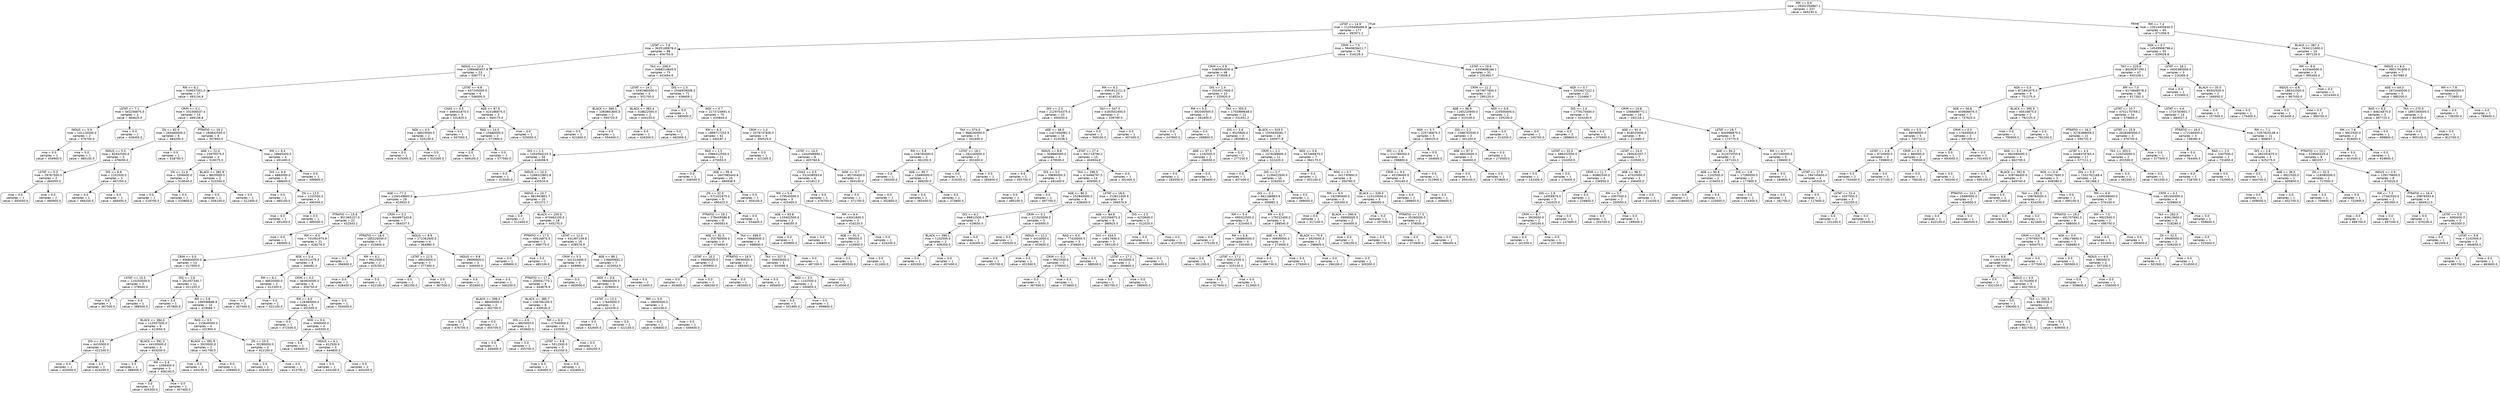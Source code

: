 digraph Tree {
node [shape=box, style="rounded", color="black", fontname=helvetica] ;
edge [fontname=helvetica] ;
0 [label="RM <= 6.6\nmse = 29202356867.1\nsamples = 237\nvalue = 465230.3"] ;
1 [label="LSTAT <= 14.9\nmse = 11255499466.8\nsamples = 177\nvalue = 392971.2"] ;
0 -> 1 [labeldistance=2.5, labelangle=45, headlabel="True"] ;
2 [label="LSTAT <= 7.8\nmse = 3635180878.4\nsamples = 98\nvalue = 456750.0"] ;
1 -> 2 ;
3 [label="INDUS <= 12.4\nmse = 1099480457.9\nsamples = 23\nvalue = 506777.4"] ;
2 -> 3 ;
4 [label="RM <= 6.1\nmse = 539037051.0\nsamples = 17\nvalue = 493134.8"] ;
3 -> 4 ;
5 [label="LSTAT <= 7.1\nmse = 543256875.0\nsamples = 3\nvalue = 464625.0"] ;
4 -> 5 ;
6 [label="INDUS <= 5.9\nmse = 141120000.0\nsamples = 2\nvalue = 476700.0"] ;
5 -> 6 ;
7 [label="mse = 0.0\nsamples = 1\nvalue = 459900.0"] ;
6 -> 7 ;
8 [label="mse = 0.0\nsamples = 1\nvalue = 485100.0"] ;
6 -> 8 ;
9 [label="mse = 0.0\nsamples = 1\nvalue = 428400.0"] ;
5 -> 9 ;
10 [label="CRIM <= 0.1\nmse = 331006537.4\nsamples = 14\nvalue = 499136.8"] ;
4 -> 10 ;
11 [label="ZN <= 82.5\nmse = 269460000.0\nsamples = 6\nvalue = 484200.0"] ;
10 -> 11 ;
12 [label="INDUS <= 5.0\nmse = 82932500.0\nsamples = 5\nvalue = 478450.0"] ;
11 -> 12 ;
13 [label="LSTAT <= 5.3\nmse = 29767500.0\nsamples = 3\nvalue = 484050.0"] ;
12 -> 13 ;
14 [label="mse = 0.0\nsamples = 1\nvalue = 493500.0"] ;
13 -> 14 ;
15 [label="mse = 0.0\nsamples = 2\nvalue = 480900.0"] ;
13 -> 15 ;
16 [label="DIS <= 6.9\nmse = 1102500.0\nsamples = 2\nvalue = 467250.0"] ;
12 -> 16 ;
17 [label="mse = 0.0\nsamples = 1\nvalue = 466200.0"] ;
16 -> 17 ;
18 [label="mse = 0.0\nsamples = 1\nvalue = 468300.0"] ;
16 -> 18 ;
19 [label="mse = 0.0\nsamples = 1\nvalue = 518700.0"] ;
11 -> 19 ;
20 [label="PTRATIO <= 19.2\nmse = 160842500.0\nsamples = 8\nvalue = 507850.0"] ;
10 -> 20 ;
21 [label="AGE <= 22.4\nmse = 23979375.0\nsamples = 4\nvalue = 516075.0"] ;
20 -> 21 ;
22 [label="ZN <= 11.0\nmse = 1058400.0\nsamples = 2\nvalue = 519540.0"] ;
21 -> 22 ;
23 [label="mse = 0.0\nsamples = 1\nvalue = 518700.0"] ;
22 -> 23 ;
24 [label="mse = 0.0\nsamples = 1\nvalue = 520800.0"] ;
22 -> 24 ;
25 [label="BLACK <= 382.9\nmse = 8820000.0\nsamples = 2\nvalue = 510300.0"] ;
21 -> 25 ;
26 [label="mse = 0.0\nsamples = 1\nvalue = 506100.0"] ;
25 -> 26 ;
27 [label="mse = 0.0\nsamples = 1\nvalue = 512400.0"] ;
25 -> 27 ;
28 [label="RM <= 6.4\nmse = 28665000.0\nsamples = 4\nvalue = 491400.0"] ;
20 -> 28 ;
29 [label="DIS <= 4.9\nmse = 6860000.0\nsamples = 3\nvalue = 488600.0"] ;
28 -> 29 ;
30 [label="mse = 0.0\nsamples = 1\nvalue = 485100.0"] ;
29 -> 30 ;
31 [label="ZN <= 12.5\nmse = 1102500.0\nsamples = 2\nvalue = 490350.0"] ;
29 -> 31 ;
32 [label="mse = 0.0\nsamples = 1\nvalue = 491400.0"] ;
31 -> 32 ;
33 [label="mse = 0.0\nsamples = 1\nvalue = 489300.0"] ;
31 -> 33 ;
34 [label="mse = 0.0\nsamples = 1\nvalue = 499800.0"] ;
28 -> 34 ;
35 [label="LSTAT <= 6.8\nmse = 637245000.0\nsamples = 6\nvalue = 546000.0"] ;
3 -> 35 ;
36 [label="CHAS <= 0.5\nmse = 448441875.0\nsamples = 3\nvalue = 531825.0"] ;
35 -> 36 ;
37 [label="NOX <= 0.5\nmse = 48020000.0\nsamples = 2\nvalue = 520100.0"] ;
36 -> 37 ;
38 [label="mse = 0.0\nsamples = 1\nvalue = 525000.0"] ;
37 -> 38 ;
39 [label="mse = 0.0\nsamples = 1\nvalue = 510300.0"] ;
37 -> 39 ;
40 [label="mse = 0.0\nsamples = 1\nvalue = 567000.0"] ;
36 -> 40 ;
41 [label="AGE <= 87.9\nmse = 424186875.0\nsamples = 3\nvalue = 560175.0"] ;
35 -> 41 ;
42 [label="RAD <= 14.0\nmse = 15680000.0\nsamples = 2\nvalue = 571900.0"] ;
41 -> 42 ;
43 [label="mse = 0.0\nsamples = 1\nvalue = 569100.0"] ;
42 -> 43 ;
44 [label="mse = 0.0\nsamples = 1\nvalue = 577500.0"] ;
42 -> 44 ;
45 [label="mse = 0.0\nsamples = 1\nvalue = 525000.0"] ;
41 -> 45 ;
46 [label="TAX <= 208.0\nmse = 3468214845.5\nsamples = 75\nvalue = 443494.9"] ;
2 -> 46 ;
47 [label="LSTAT <= 14.1\nmse = 5491980000.0\nsamples = 4\nvalue = 551700.0"] ;
46 -> 47 ;
48 [label="BLACK <= 389.1\nmse = 1083801600.0\nsamples = 2\nvalue = 594720.0"] ;
47 -> 48 ;
49 [label="mse = 0.0\nsamples = 1\nvalue = 621600.0"] ;
48 -> 49 ;
50 [label="mse = 0.0\nsamples = 1\nvalue = 554400.0"] ;
48 -> 50 ;
51 [label="BLACK <= 383.4\nmse = 318622500.0\nsamples = 2\nvalue = 444150.0"] ;
47 -> 51 ;
52 [label="mse = 0.0\nsamples = 1\nvalue = 426300.0"] ;
51 -> 52 ;
53 [label="mse = 0.0\nsamples = 1\nvalue = 462000.0"] ;
51 -> 53 ;
54 [label="DIS <= 1.3\nmse = 2546939008.3\nsamples = 71\nvalue = 436609.1"] ;
46 -> 54 ;
55 [label="mse = 0.0\nsamples = 1\nvalue = 585900.0"] ;
54 -> 55 ;
56 [label="NOX <= 0.7\nmse = 2173724691.4\nsamples = 70\nvalue = 433844.4"] ;
54 -> 56 ;
57 [label="RM <= 6.3\nmse = 1899717252.9\nsamples = 61\nvalue = 440187.1"] ;
56 -> 57 ;
58 [label="DIS <= 1.5\nmse = 1453594225.3\nsamples = 50\nvalue = 434008.9"] ;
57 -> 58 ;
59 [label="mse = 0.0\nsamples = 1\nvalue = 315000.0"] ;
58 -> 59 ;
60 [label="INDUS <= 10.3\nmse = 1288323801.8\nsamples = 49\nvalue = 435534.6"] ;
58 -> 60 ;
61 [label="AGE <= 77.2\nmse = 1194149600.0\nsamples = 29\nvalue = 423920.0"] ;
60 -> 61 ;
62 [label="PTRATIO <= 15.6\nmse = 851365157.0\nsamples = 22\nvalue = 432543.2"] ;
61 -> 62 ;
63 [label="mse = 0.0\nsamples = 1\nvalue = 480900.0"] ;
62 -> 63 ;
64 [label="RM <= 6.0\nmse = 701952975.8\nsamples = 21\nvalue = 428276.5"] ;
62 -> 64 ;
65 [label="CRIM <= 0.0\nmse = 406800000.0\nsamples = 13\nvalue = 417000.0"] ;
64 -> 65 ;
66 [label="LSTAT <= 10.5\nmse = 110250000.0\nsamples = 2\nvalue = 378000.0"] ;
65 -> 66 ;
67 [label="mse = 0.0\nsamples = 1\nvalue = 367500.0"] ;
66 -> 67 ;
68 [label="mse = 0.0\nsamples = 1\nvalue = 388500.0"] ;
66 -> 68 ;
69 [label="DIS <= 2.6\nmse = 261057340.7\nsamples = 11\nvalue = 421105.3"] ;
65 -> 69 ;
70 [label="mse = 0.0\nsamples = 1\nvalue = 457800.0"] ;
69 -> 70 ;
71 [label="RM <= 5.8\nmse = 196598888.9\nsamples = 10\nvalue = 419066.7"] ;
69 -> 71 ;
72 [label="BLACK <= 384.3\nmse = 113557500.0\nsamples = 6\nvalue = 412650.0"] ;
71 -> 72 ;
73 [label="DIS <= 3.6\nmse = 4410000.0\nsamples = 2\nvalue = 422100.0"] ;
72 -> 73 ;
74 [label="mse = 0.0\nsamples = 1\nvalue = 420000.0"] ;
73 -> 74 ;
75 [label="mse = 0.0\nsamples = 1\nvalue = 424200.0"] ;
73 -> 75 ;
76 [label="BLACK <= 391.3\nmse = 44100000.0\nsamples = 4\nvalue = 403200.0"] ;
72 -> 76 ;
77 [label="mse = 0.0\nsamples = 1\nvalue = 388500.0"] ;
76 -> 77 ;
78 [label="RM <= 5.8\nmse = 1058400.0\nsamples = 3\nvalue = 406140.0"] ;
76 -> 78 ;
79 [label="mse = 0.0\nsamples = 2\nvalue = 405300.0"] ;
78 -> 79 ;
80 [label="mse = 0.0\nsamples = 1\nvalue = 407400.0"] ;
78 -> 80 ;
81 [label="RAD <= 3.5\nmse = 115640000.0\nsamples = 4\nvalue = 431900.0"] ;
71 -> 81 ;
82 [label="BLACK <= 391.9\nmse = 3920000.0\nsamples = 2\nvalue = 441700.0"] ;
81 -> 82 ;
83 [label="mse = 0.0\nsamples = 1\nvalue = 443100.0"] ;
82 -> 83 ;
84 [label="mse = 0.0\nsamples = 1\nvalue = 438900.0"] ;
82 -> 84 ;
85 [label="ZN <= 10.5\nmse = 35280000.0\nsamples = 2\nvalue = 422100.0"] ;
81 -> 85 ;
86 [label="mse = 0.0\nsamples = 1\nvalue = 426300.0"] ;
85 -> 86 ;
87 [label="mse = 0.0\nsamples = 1\nvalue = 413700.0"] ;
85 -> 87 ;
88 [label="NOX <= 0.4\nmse = 641511479.3\nsamples = 8\nvalue = 446492.3"] ;
64 -> 88 ;
89 [label="RM <= 6.1\nmse = 48020000.0\nsamples = 2\nvalue = 412300.0"] ;
88 -> 89 ;
90 [label="mse = 0.0\nsamples = 1\nvalue = 407400.0"] ;
89 -> 90 ;
91 [label="mse = 0.0\nsamples = 1\nvalue = 422100.0"] ;
89 -> 91 ;
92 [label="CRIM <= 0.2\nmse = 363604500.0\nsamples = 6\nvalue = 456750.0"] ;
88 -> 92 ;
93 [label="RM <= 6.0\nmse = 128380000.0\nsamples = 5\nvalue = 451500.0"] ;
92 -> 93 ;
94 [label="mse = 0.0\nsamples = 1\nvalue = 472500.0"] ;
93 -> 94 ;
95 [label="NOX <= 0.4\nmse = 3060000.0\nsamples = 4\nvalue = 445500.0"] ;
93 -> 95 ;
96 [label="mse = 0.0\nsamples = 1\nvalue = 449400.0"] ;
95 -> 96 ;
97 [label="INDUS <= 6.1\nmse = 612500.0\nsamples = 3\nvalue = 444850.0"] ;
95 -> 97 ;
98 [label="mse = 0.0\nsamples = 1\nvalue = 443100.0"] ;
97 -> 98 ;
99 [label="mse = 0.0\nsamples = 2\nvalue = 445200.0"] ;
97 -> 99 ;
100 [label="mse = 0.0\nsamples = 1\nvalue = 504000.0"] ;
92 -> 100 ;
101 [label="CRIM <= 0.2\nmse = 844997343.8\nsamples = 7\nvalue = 384037.5"] ;
61 -> 101 ;
102 [label="PTRATIO <= 18.0\nmse = 185220000.0\nsamples = 3\nvalue = 415800.0"] ;
101 -> 102 ;
103 [label="mse = 0.0\nsamples = 1\nvalue = 396900.0"] ;
102 -> 103 ;
104 [label="RM <= 6.1\nmse = 9922500.0\nsamples = 2\nvalue = 425250.0"] ;
102 -> 104 ;
105 [label="mse = 0.0\nsamples = 1\nvalue = 428400.0"] ;
104 -> 105 ;
106 [label="mse = 0.0\nsamples = 1\nvalue = 422100.0"] ;
104 -> 106 ;
107 [label="INDUS <= 8.9\nmse = 272361600.0\nsamples = 4\nvalue = 364980.0"] ;
101 -> 107 ;
108 [label="LSTAT <= 12.5\nmse = 48020000.0\nsamples = 2\nvalue = 377300.0"] ;
107 -> 108 ;
109 [label="mse = 0.0\nsamples = 1\nvalue = 382200.0"] ;
108 -> 109 ;
110 [label="mse = 0.0\nsamples = 1\nvalue = 367500.0"] ;
108 -> 110 ;
111 [label="INDUS <= 9.8\nmse = 39690000.0\nsamples = 2\nvalue = 346500.0"] ;
107 -> 111 ;
112 [label="mse = 0.0\nsamples = 1\nvalue = 352800.0"] ;
111 -> 112 ;
113 [label="mse = 0.0\nsamples = 1\nvalue = 340200.0"] ;
111 -> 113 ;
114 [label="INDUS <= 10.7\nmse = 981943801.7\nsamples = 20\nvalue = 451372.7"] ;
60 -> 114 ;
115 [label="mse = 0.0\nsamples = 2\nvalue = 512400.0"] ;
114 -> 115 ;
116 [label="BLACK <= 259.6\nmse = 670462100.0\nsamples = 18\nvalue = 445270.0"] ;
114 -> 116 ;
117 [label="PTRATIO <= 17.5\nmse = 40516875.0\nsamples = 2\nvalue = 488775.0"] ;
116 -> 117 ;
118 [label="mse = 0.0\nsamples = 1\nvalue = 499800.0"] ;
117 -> 118 ;
119 [label="mse = 0.0\nsamples = 1\nvalue = 485100.0"] ;
117 -> 119 ;
120 [label="LSTAT <= 12.0\nmse = 431397159.8\nsamples = 16\nvalue = 438576.9"] ;
116 -> 120 ;
121 [label="CRIM <= 5.3\nmse = 341314400.0\nsamples = 9\nvalue = 449960.0"] ;
120 -> 121 ;
122 [label="PTRATIO <= 17.1\nmse = 200041775.1\nsamples = 8\nvalue = 444876.9"] ;
121 -> 122 ;
123 [label="BLACK <= 396.0\nmse = 98000000.0\nsamples = 2\nvalue = 462700.0"] ;
122 -> 123 ;
124 [label="mse = 0.0\nsamples = 1\nvalue = 476700.0"] ;
123 -> 124 ;
125 [label="mse = 0.0\nsamples = 1\nvalue = 455700.0"] ;
123 -> 125 ;
126 [label="BLACK <= 385.7\nmse = 106766100.0\nsamples = 6\nvalue = 439530.0"] ;
122 -> 126 ;
127 [label="DIS <= 4.9\nmse = 8820000.0\nsamples = 2\nvalue = 453600.0"] ;
126 -> 127 ;
128 [label="mse = 0.0\nsamples = 1\nvalue = 449400.0"] ;
127 -> 128 ;
129 [label="mse = 0.0\nsamples = 1\nvalue = 455700.0"] ;
127 -> 129 ;
130 [label="RM <= 6.3\nmse = 27540000.0\nsamples = 4\nvalue = 433500.0"] ;
126 -> 130 ;
131 [label="LSTAT <= 9.8\nmse = 5512500.0\nsamples = 3\nvalue = 431550.0"] ;
130 -> 131 ;
132 [label="mse = 0.0\nsamples = 1\nvalue = 426300.0"] ;
131 -> 132 ;
133 [label="mse = 0.0\nsamples = 2\nvalue = 432600.0"] ;
131 -> 133 ;
134 [label="mse = 0.0\nsamples = 1\nvalue = 445200.0"] ;
130 -> 134 ;
135 [label="mse = 0.0\nsamples = 1\nvalue = 483000.0"] ;
121 -> 135 ;
136 [label="AGE <= 89.1\nmse = 136600661.2\nsamples = 7\nvalue = 423054.5"] ;
120 -> 136 ;
137 [label="NOX <= 0.6\nmse = 96840000.0\nsamples = 5\nvalue = 429600.0"] ;
136 -> 137 ;
138 [label="LSTAT <= 13.3\nmse = 17640000.0\nsamples = 3\nvalue = 424200.0"] ;
137 -> 138 ;
139 [label="mse = 0.0\nsamples = 1\nvalue = 432600.0"] ;
138 -> 139 ;
140 [label="mse = 0.0\nsamples = 2\nvalue = 422100.0"] ;
138 -> 140 ;
141 [label="RM <= 5.9\nmse = 39690000.0\nsamples = 2\nvalue = 443100.0"] ;
137 -> 141 ;
142 [label="mse = 0.0\nsamples = 1\nvalue = 436800.0"] ;
141 -> 142 ;
143 [label="mse = 0.0\nsamples = 1\nvalue = 449400.0"] ;
141 -> 143 ;
144 [label="mse = 0.0\nsamples = 2\nvalue = 411600.0"] ;
136 -> 144 ;
145 [label="RAD <= 1.5\nmse = 2986312500.0\nsamples = 11\nvalue = 475050.0"] ;
57 -> 145 ;
146 [label="mse = 0.0\nsamples = 1\nvalue = 346500.0"] ;
145 -> 146 ;
147 [label="AGE <= 95.4\nmse = 1847085443.8\nsamples = 10\nvalue = 484938.5"] ;
145 -> 147 ;
148 [label="ZN <= 32.0\nmse = 571431875.0\nsamples = 9\nvalue = 495425.0"] ;
147 -> 148 ;
149 [label="PTRATIO <= 18.1\nmse = 278449586.8\nsamples = 8\nvalue = 490063.6"] ;
148 -> 149 ;
150 [label="AGE <= 81.5\nmse = 255780000.0\nsamples = 4\nvalue = 474600.0"] ;
149 -> 150 ;
151 [label="LSTAT <= 10.2\nmse = 39690000.0\nsamples = 2\nvalue = 459900.0"] ;
150 -> 151 ;
152 [label="mse = 0.0\nsamples = 1\nvalue = 453600.0"] ;
151 -> 152 ;
153 [label="mse = 0.0\nsamples = 1\nvalue = 466200.0"] ;
151 -> 153 ;
154 [label="PTRATIO <= 16.5\nmse = 39690000.0\nsamples = 2\nvalue = 489300.0"] ;
150 -> 154 ;
155 [label="mse = 0.0\nsamples = 1\nvalue = 483000.0"] ;
154 -> 155 ;
156 [label="mse = 0.0\nsamples = 1\nvalue = 495600.0"] ;
154 -> 156 ;
157 [label="TAX <= 498.0\nmse = 76680000.0\nsamples = 4\nvalue = 498900.0"] ;
149 -> 157 ;
158 [label="TAX <= 317.0\nmse = 30693600.0\nsamples = 3\nvalue = 503580.0"] ;
157 -> 158 ;
159 [label="RAD <= 3.5\nmse = 1102500.0\nsamples = 2\nvalue = 500850.0"] ;
158 -> 159 ;
160 [label="mse = 0.0\nsamples = 1\nvalue = 501900.0"] ;
159 -> 160 ;
161 [label="mse = 0.0\nsamples = 1\nvalue = 499800.0"] ;
159 -> 161 ;
162 [label="mse = 0.0\nsamples = 1\nvalue = 514500.0"] ;
158 -> 162 ;
163 [label="mse = 0.0\nsamples = 1\nvalue = 487200.0"] ;
157 -> 163 ;
164 [label="mse = 0.0\nsamples = 1\nvalue = 554400.0"] ;
148 -> 164 ;
165 [label="mse = 0.0\nsamples = 1\nvalue = 359100.0"] ;
147 -> 165 ;
166 [label="CRIM <= 1.3\nmse = 2076737600.0\nsamples = 9\nvalue = 394520.0"] ;
56 -> 166 ;
167 [label="mse = 0.0\nsamples = 1\nvalue = 321300.0"] ;
166 -> 167 ;
168 [label="LSTAT <= 14.3\nmse = 1444548994.1\nsamples = 8\nvalue = 405784.6"] ;
166 -> 168 ;
169 [label="CHAS <= 0.5\nmse = 532438593.8\nsamples = 6\nvalue = 431812.5"] ;
168 -> 169 ;
170 [label="RM <= 5.4\nmse = 279540000.0\nsamples = 5\nvalue = 425400.0"] ;
169 -> 170 ;
171 [label="AGE <= 93.8\nmse = 133402500.0\nsamples = 2\nvalue = 448350.0"] ;
170 -> 171 ;
172 [label="mse = 0.0\nsamples = 1\nvalue = 459900.0"] ;
171 -> 172 ;
173 [label="mse = 0.0\nsamples = 1\nvalue = 436800.0"] ;
171 -> 173 ;
174 [label="RM <= 6.4\nmse = 43041600.0\nsamples = 3\nvalue = 416220.0"] ;
170 -> 174 ;
175 [label="AGE <= 91.5\nmse = 980000.0\nsamples = 2\nvalue = 410900.0"] ;
174 -> 175 ;
176 [label="mse = 0.0\nsamples = 1\nvalue = 409500.0"] ;
175 -> 176 ;
177 [label="mse = 0.0\nsamples = 1\nvalue = 411600.0"] ;
175 -> 177 ;
178 [label="mse = 0.0\nsamples = 1\nvalue = 424200.0"] ;
174 -> 178 ;
179 [label="mse = 0.0\nsamples = 1\nvalue = 476700.0"] ;
169 -> 179 ;
180 [label="NOX <= 0.7\nmse = 85730400.0\nsamples = 2\nvalue = 364140.0"] ;
168 -> 180 ;
181 [label="mse = 0.0\nsamples = 1\nvalue = 371700.0"] ;
180 -> 181 ;
182 [label="mse = 0.0\nsamples = 1\nvalue = 352800.0"] ;
180 -> 182 ;
183 [label="CRIM <= 7.5\nmse = 9640828411.7\nsamples = 79\nvalue = 316229.3"] ;
1 -> 183 ;
184 [label="CRIM <= 0.9\nmse = 5485954930.6\nsamples = 48\nvalue = 373508.3"] ;
183 -> 184 ;
185 [label="RM <= 6.2\nmse = 4591612111.0\nsamples = 25\nvalue = 418524.3"] ;
184 -> 185 ;
186 [label="DIS <= 2.0\nmse = 2129754375.0\nsamples = 23\nvalue = 400050.0"] ;
185 -> 186 ;
187 [label="TAX <= 574.0\nmse = 968240000.0\nsamples = 5\nvalue = 341600.0"] ;
186 -> 187 ;
188 [label="RM <= 5.8\nmse = 158760000.0\nsamples = 3\nvalue = 361200.0"] ;
187 -> 188 ;
189 [label="mse = 0.0\nsamples = 1\nvalue = 340200.0"] ;
188 -> 189 ;
190 [label="AGE <= 95.7\nmse = 15680000.0\nsamples = 2\nvalue = 368200.0"] ;
188 -> 190 ;
191 [label="mse = 0.0\nsamples = 1\nvalue = 365400.0"] ;
190 -> 191 ;
192 [label="mse = 0.0\nsamples = 1\nvalue = 373800.0"] ;
190 -> 192 ;
193 [label="LSTAT <= 18.1\nmse = 282240000.0\nsamples = 2\nvalue = 302400.0"] ;
187 -> 193 ;
194 [label="mse = 0.0\nsamples = 1\nvalue = 319200.0"] ;
193 -> 194 ;
195 [label="mse = 0.0\nsamples = 1\nvalue = 285600.0"] ;
193 -> 195 ;
196 [label="AGE <= 48.5\nmse = 1427456982.2\nsamples = 18\nvalue = 413538.5"] ;
186 -> 196 ;
197 [label="INDUS <= 8.8\nmse = 309680000.0\nsamples = 3\nvalue = 479500.0"] ;
196 -> 197 ;
198 [label="mse = 0.0\nsamples = 1\nvalue = 455700.0"] ;
197 -> 198 ;
199 [label="DIS <= 3.2\nmse = 39690000.0\nsamples = 2\nvalue = 491400.0"] ;
197 -> 199 ;
200 [label="mse = 0.0\nsamples = 1\nvalue = 485100.0"] ;
199 -> 200 ;
201 [label="mse = 0.0\nsamples = 1\nvalue = 497700.0"] ;
199 -> 201 ;
202 [label="LSTAT <= 27.4\nmse = 931718790.2\nsamples = 15\nvalue = 404934.8"] ;
196 -> 202 ;
203 [label="TAX <= 296.5\nmse = 474466797.5\nsamples = 14\nvalue = 409595.5"] ;
202 -> 203 ;
204 [label="AGE <= 90.3\nmse = 252840000.0\nsamples = 6\nvalue = 428400.0"] ;
203 -> 204 ;
205 [label="DIS <= 6.2\nmse = 88812500.0\nsamples = 3\nvalue = 419650.0"] ;
204 -> 205 ;
206 [label="BLACK <= 396.1\nmse = 1102500.0\nsamples = 2\nvalue = 406350.0"] ;
205 -> 206 ;
207 [label="mse = 0.0\nsamples = 1\nvalue = 405300.0"] ;
206 -> 207 ;
208 [label="mse = 0.0\nsamples = 1\nvalue = 407400.0"] ;
206 -> 208 ;
209 [label="mse = 0.0\nsamples = 1\nvalue = 426300.0"] ;
205 -> 209 ;
210 [label="CRIM <= 0.1\nmse = 121520000.0\nsamples = 3\nvalue = 445900.0"] ;
204 -> 210 ;
211 [label="mse = 0.0\nsamples = 1\nvalue = 430500.0"] ;
210 -> 211 ;
212 [label="INDUS <= 12.2\nmse = 4410000.0\nsamples = 2\nvalue = 453600.0"] ;
210 -> 212 ;
213 [label="mse = 0.0\nsamples = 1\nvalue = 455700.0"] ;
212 -> 213 ;
214 [label="mse = 0.0\nsamples = 1\nvalue = 451500.0"] ;
212 -> 214 ;
215 [label="LSTAT <= 18.6\nmse = 213611005.9\nsamples = 8\nvalue = 396576.9"] ;
203 -> 215 ;
216 [label="AGE <= 84.6\nmse = 102256875.0\nsamples = 6\nvalue = 386925.0"] ;
215 -> 216 ;
217 [label="RAD <= 6.5\nmse = 77420000.0\nsamples = 3\nvalue = 376600.0"] ;
216 -> 217 ;
218 [label="CRIM <= 0.2\nmse = 9922500.0\nsamples = 2\nvalue = 370650.0"] ;
217 -> 218 ;
219 [label="mse = 0.0\nsamples = 1\nvalue = 367500.0"] ;
218 -> 219 ;
220 [label="mse = 0.0\nsamples = 1\nvalue = 373800.0"] ;
218 -> 220 ;
221 [label="mse = 0.0\nsamples = 1\nvalue = 388500.0"] ;
217 -> 221 ;
222 [label="TAX <= 434.5\nmse = 14817600.0\nsamples = 3\nvalue = 393120.0"] ;
216 -> 222 ;
223 [label="LSTAT <= 17.1\nmse = 4410000.0\nsamples = 2\nvalue = 394800.0"] ;
222 -> 223 ;
224 [label="mse = 0.0\nsamples = 1\nvalue = 392700.0"] ;
223 -> 224 ;
225 [label="mse = 0.0\nsamples = 1\nvalue = 396900.0"] ;
223 -> 225 ;
226 [label="mse = 0.0\nsamples = 1\nvalue = 386400.0"] ;
222 -> 226 ;
227 [label="DIS <= 2.5\nmse = 4233600.0\nsamples = 2\nvalue = 412020.0"] ;
215 -> 227 ;
228 [label="mse = 0.0\nsamples = 1\nvalue = 409500.0"] ;
227 -> 228 ;
229 [label="mse = 0.0\nsamples = 1\nvalue = 413700.0"] ;
227 -> 229 ;
230 [label="mse = 0.0\nsamples = 1\nvalue = 302400.0"] ;
202 -> 230 ;
231 [label="TAX <= 347.5\nmse = 4183502400.0\nsamples = 2\nvalue = 536760.0"] ;
185 -> 231 ;
232 [label="mse = 0.0\nsamples = 1\nvalue = 569100.0"] ;
231 -> 232 ;
233 [label="mse = 0.0\nsamples = 1\nvalue = 407400.0"] ;
231 -> 233 ;
234 [label="DIS <= 1.4\nmse = 2024517600.0\nsamples = 23\nvalue = 325920.0"] ;
184 -> 234 ;
235 [label="RM <= 5.5\nmse = 392000000.0\nsamples = 2\nvalue = 261800.0"] ;
234 -> 235 ;
236 [label="mse = 0.0\nsamples = 1\nvalue = 247800.0"] ;
235 -> 236 ;
237 [label="mse = 0.0\nsamples = 1\nvalue = 289800.0"] ;
235 -> 237 ;
238 [label="TAX <= 355.0\nmse = 1755989648.4\nsamples = 21\nvalue = 331931.2"] ;
234 -> 238 ;
239 [label="DIS <= 3.9\nmse = 9525600.0\nsamples = 3\nvalue = 283080.0"] ;
238 -> 239 ;
240 [label="AGE <= 97.5\nmse = 1102500.0\nsamples = 2\nvalue = 284550.0"] ;
239 -> 240 ;
241 [label="mse = 0.0\nsamples = 1\nvalue = 283500.0"] ;
240 -> 241 ;
242 [label="mse = 0.0\nsamples = 1\nvalue = 285600.0"] ;
240 -> 242 ;
243 [label="mse = 0.0\nsamples = 1\nvalue = 277200.0"] ;
239 -> 243 ;
244 [label="BLACK <= 319.5\nmse = 1555635061.7\nsamples = 18\nvalue = 340977.8"] ;
238 -> 244 ;
245 [label="CRIM <= 2.2\nmse = 1579289600.0\nsamples = 11\nvalue = 322420.0"] ;
244 -> 245 ;
246 [label="mse = 0.0\nsamples = 1\nvalue = 407400.0"] ;
245 -> 246 ;
247 [label="DIS <= 2.7\nmse = 1139422500.0\nsamples = 10\nvalue = 316350.0"] ;
245 -> 247 ;
248 [label="DIS <= 2.1\nmse = 661186863.9\nsamples = 9\nvalue = 309992.3"] ;
247 -> 248 ;
249 [label="RM <= 5.4\nmse = 495022500.0\nsamples = 5\nvalue = 323400.0"] ;
248 -> 249 ;
250 [label="mse = 0.0\nsamples = 1\nvalue = 275100.0"] ;
249 -> 250 ;
251 [label="RM <= 5.6\nmse = 184860000.0\nsamples = 4\nvalue = 330300.0"] ;
249 -> 251 ;
252 [label="mse = 0.0\nsamples = 1\nvalue = 361200.0"] ;
251 -> 252 ;
253 [label="LSTAT <= 17.2\nmse = 30012500.0\nsamples = 3\nvalue = 325150.0"] ;
251 -> 253 ;
254 [label="mse = 0.0\nsamples = 2\nvalue = 327600.0"] ;
253 -> 254 ;
255 [label="mse = 0.0\nsamples = 1\nvalue = 312900.0"] ;
253 -> 255 ;
256 [label="RM <= 6.3\nmse = 179222400.0\nsamples = 4\nvalue = 288540.0"] ;
248 -> 256 ;
257 [label="AGE <= 92.7\nmse = 39690000.0\nsamples = 2\nvalue = 273000.0"] ;
256 -> 257 ;
258 [label="mse = 0.0\nsamples = 1\nvalue = 266700.0"] ;
257 -> 258 ;
259 [label="mse = 0.0\nsamples = 1\nvalue = 279300.0"] ;
257 -> 259 ;
260 [label="BLACK <= 75.6\nmse = 3920000.0\nsamples = 2\nvalue = 298900.0"] ;
256 -> 260 ;
261 [label="mse = 0.0\nsamples = 1\nvalue = 296100.0"] ;
260 -> 261 ;
262 [label="mse = 0.0\nsamples = 1\nvalue = 300300.0"] ;
260 -> 262 ;
263 [label="mse = 0.0\nsamples = 1\nvalue = 399000.0"] ;
247 -> 263 ;
264 [label="NOX <= 0.6\nmse = 557466875.0\nsamples = 7\nvalue = 364175.0"] ;
244 -> 264 ;
265 [label="mse = 0.0\nsamples = 1\nvalue = 401100.0"] ;
264 -> 265 ;
266 [label="NOX <= 0.7\nmse = 341730900.0\nsamples = 6\nvalue = 356790.0"] ;
264 -> 266 ;
267 [label="RM <= 6.0\nmse = 192080000.0\nsamples = 3\nvalue = 335300.0"] ;
266 -> 267 ;
268 [label="mse = 0.0\nsamples = 1\nvalue = 317100.0"] ;
267 -> 268 ;
269 [label="BLACK <= 390.6\nmse = 39690000.0\nsamples = 2\nvalue = 344400.0"] ;
267 -> 269 ;
270 [label="mse = 0.0\nsamples = 1\nvalue = 338100.0"] ;
269 -> 270 ;
271 [label="mse = 0.0\nsamples = 1\nvalue = 350700.0"] ;
269 -> 271 ;
272 [label="BLACK <= 339.0\nmse = 123120000.0\nsamples = 3\nvalue = 366000.0"] ;
266 -> 272 ;
273 [label="mse = 0.0\nsamples = 1\nvalue = 357000.0"] ;
272 -> 273 ;
274 [label="PTRATIO <= 17.5\nmse = 35280000.0\nsamples = 2\nvalue = 378000.0"] ;
272 -> 274 ;
275 [label="mse = 0.0\nsamples = 1\nvalue = 373800.0"] ;
274 -> 275 ;
276 [label="mse = 0.0\nsamples = 1\nvalue = 386400.0"] ;
274 -> 276 ;
277 [label="LSTAT <= 19.6\nmse = 4335608166.1\nsamples = 31\nvalue = 235364.7"] ;
183 -> 277 ;
278 [label="CRIM <= 11.2\nmse = 1873877600.0\nsamples = 10\nvalue = 295120.0"] ;
277 -> 278 ;
279 [label="AGE <= 96.9\nmse = 1165220000.0\nsamples = 8\nvalue = 310100.0"] ;
278 -> 279 ;
280 [label="NOX <= 0.7\nmse = 225736875.0\nsamples = 5\nvalue = 294525.0"] ;
279 -> 280 ;
281 [label="DIS <= 2.6\nmse = 111780000.0\nsamples = 4\nvalue = 298800.0"] ;
280 -> 281 ;
282 [label="CRIM <= 9.4\nmse = 45158400.0\nsamples = 3\nvalue = 293160.0"] ;
281 -> 282 ;
283 [label="mse = 0.0\nsamples = 2\nvalue = 289800.0"] ;
282 -> 283 ;
284 [label="mse = 0.0\nsamples = 1\nvalue = 306600.0"] ;
282 -> 284 ;
285 [label="mse = 0.0\nsamples = 1\nvalue = 312900.0"] ;
281 -> 285 ;
286 [label="mse = 0.0\nsamples = 1\nvalue = 264600.0"] ;
280 -> 286 ;
287 [label="DIS <= 2.2\nmse = 1588702500.0\nsamples = 3\nvalue = 341250.0"] ;
279 -> 287 ;
288 [label="AGE <= 97.3\nmse = 48020000.0\nsamples = 2\nvalue = 364000.0"] ;
287 -> 288 ;
289 [label="mse = 0.0\nsamples = 1\nvalue = 359100.0"] ;
288 -> 289 ;
290 [label="mse = 0.0\nsamples = 1\nvalue = 373800.0"] ;
288 -> 290 ;
291 [label="mse = 0.0\nsamples = 1\nvalue = 273000.0"] ;
287 -> 291 ;
292 [label="NOX <= 0.6\nmse = 220500000.0\nsamples = 2\nvalue = 235200.0"] ;
278 -> 292 ;
293 [label="mse = 0.0\nsamples = 1\nvalue = 214200.0"] ;
292 -> 293 ;
294 [label="mse = 0.0\nsamples = 1\nvalue = 245700.0"] ;
292 -> 294 ;
295 [label="NOX <= 0.7\nmse = 3253627222.2\nsamples = 21\nvalue = 210466.7"] ;
277 -> 295 ;
296 [label="DIS <= 1.4\nmse = 1779170400.0\nsamples = 3\nvalue = 324240.0"] ;
295 -> 296 ;
297 [label="mse = 0.0\nsamples = 2\nvalue = 289800.0"] ;
296 -> 297 ;
298 [label="mse = 0.0\nsamples = 1\nvalue = 375900.0"] ;
296 -> 298 ;
299 [label="CRIM <= 14.8\nmse = 1066898772.1\nsamples = 18\nvalue = 192116.1"] ;
295 -> 299 ;
300 [label="AGE <= 91.4\nmse = 818025600.0\nsamples = 9\nvalue = 211680.0"] ;
299 -> 300 ;
301 [label="LSTAT <= 32.0\nmse = 486202500.0\nsamples = 2\nvalue = 154350.0"] ;
300 -> 301 ;
302 [label="mse = 0.0\nsamples = 1\nvalue = 132300.0"] ;
301 -> 302 ;
303 [label="mse = 0.0\nsamples = 1\nvalue = 176400.0"] ;
301 -> 303 ;
304 [label="LSTAT <= 24.0\nmse = 285632307.7\nsamples = 7\nvalue = 220500.0"] ;
300 -> 304 ;
305 [label="CRIM <= 11.7\nmse = 60882500.0\nsamples = 4\nvalue = 236950.0"] ;
304 -> 305 ;
306 [label="DIS <= 1.9\nmse = 14056875.0\nsamples = 3\nvalue = 242025.0"] ;
305 -> 306 ;
307 [label="CRIM <= 8.7\nmse = 3920000.0\nsamples = 2\nvalue = 240100.0"] ;
306 -> 307 ;
308 [label="mse = 0.0\nsamples = 1\nvalue = 241500.0"] ;
307 -> 308 ;
309 [label="mse = 0.0\nsamples = 1\nvalue = 237300.0"] ;
307 -> 309 ;
310 [label="mse = 0.0\nsamples = 1\nvalue = 247800.0"] ;
306 -> 310 ;
311 [label="mse = 0.0\nsamples = 1\nvalue = 226800.0"] ;
305 -> 311 ;
312 [label="AGE <= 98.5\nmse = 47520000.0\nsamples = 3\nvalue = 206400.0"] ;
304 -> 312 ;
313 [label="RM <= 5.7\nmse = 3307500.0\nsamples = 2\nvalue = 200550.0"] ;
312 -> 313 ;
314 [label="mse = 0.0\nsamples = 1\nvalue = 203700.0"] ;
313 -> 314 ;
315 [label="mse = 0.0\nsamples = 1\nvalue = 199500.0"] ;
313 -> 315 ;
316 [label="mse = 0.0\nsamples = 1\nvalue = 214200.0"] ;
312 -> 316 ;
317 [label="LSTAT <= 26.7\nmse = 604996875.0\nsamples = 9\nvalue = 173775.0"] ;
299 -> 317 ;
318 [label="AGE <= 94.2\nmse = 312075555.6\nsamples = 4\nvalue = 187133.3"] ;
317 -> 318 ;
319 [label="AGE <= 90.8\nmse = 1102500.0\nsamples = 2\nvalue = 219450.0"] ;
318 -> 319 ;
320 [label="mse = 0.0\nsamples = 1\nvalue = 218400.0"] ;
319 -> 320 ;
321 [label="mse = 0.0\nsamples = 1\nvalue = 220500.0"] ;
319 -> 321 ;
322 [label="DIS <= 1.8\nmse = 17280000.0\nsamples = 2\nvalue = 177900.0"] ;
318 -> 322 ;
323 [label="mse = 0.0\nsamples = 1\nvalue = 174300.0"] ;
322 -> 323 ;
324 [label="mse = 0.0\nsamples = 1\nvalue = 182700.0"] ;
322 -> 324 ;
325 [label="RM <= 4.7\nmse = 457200000.0\nsamples = 5\nvalue = 156600.0"] ;
317 -> 325 ;
326 [label="mse = 0.0\nsamples = 1\nvalue = 184800.0"] ;
325 -> 326 ;
327 [label="LSTAT <= 27.9\nmse = 194745600.0\nsamples = 4\nvalue = 145320.0"] ;
325 -> 327 ;
328 [label="mse = 0.0\nsamples = 1\nvalue = 117600.0"] ;
327 -> 328 ;
329 [label="LSTAT <= 31.4\nmse = 3307500.0\nsamples = 3\nvalue = 152250.0"] ;
327 -> 329 ;
330 [label="mse = 0.0\nsamples = 2\nvalue = 151200.0"] ;
329 -> 330 ;
331 [label="mse = 0.0\nsamples = 1\nvalue = 155400.0"] ;
329 -> 331 ;
332 [label="RM <= 7.4\nmse = 23014450630.5\nsamples = 60\nvalue = 671358.9"] ;
0 -> 332 [labeldistance=2.5, labelangle=-45, headlabel="False"] ;
333 [label="NOX <= 0.7\nmse = 14549906798.4\nsamples = 50\nvalue = 629028.8"] ;
332 -> 333 ;
334 [label="TAX <= 229.5\nmse = 8029297190.1\nsamples = 47\nvalue = 645109.1"] ;
333 -> 334 ;
335 [label="NOX <= 0.5\nmse = 871801875.0\nsamples = 9\nvalue = 751275.0"] ;
334 -> 335 ;
336 [label="AGE <= 56.8\nmse = 403606875.0\nsamples = 7\nvalue = 737625.0"] ;
335 -> 336 ;
337 [label="NOX <= 0.5\nmse = 88596900.0\nsamples = 5\nvalue = 745710.0"] ;
336 -> 337 ;
338 [label="LSTAT <= 4.8\nmse = 9720000.0\nsamples = 3\nvalue = 739800.0"] ;
337 -> 338 ;
339 [label="mse = 0.0\nsamples = 2\nvalue = 743400.0"] ;
338 -> 339 ;
340 [label="mse = 0.0\nsamples = 1\nvalue = 737100.0"] ;
338 -> 340 ;
341 [label="CRIM <= 0.1\nmse = 980000.0\nsamples = 2\nvalue = 759500.0"] ;
337 -> 341 ;
342 [label="mse = 0.0\nsamples = 1\nvalue = 758100.0"] ;
341 -> 342 ;
343 [label="mse = 0.0\nsamples = 1\nvalue = 760200.0"] ;
341 -> 343 ;
344 [label="CRIM <= 0.0\nmse = 17640000.0\nsamples = 2\nvalue = 697200.0"] ;
336 -> 344 ;
345 [label="mse = 0.0\nsamples = 1\nvalue = 693000.0"] ;
344 -> 345 ;
346 [label="mse = 0.0\nsamples = 1\nvalue = 701400.0"] ;
344 -> 346 ;
347 [label="BLACK <= 395.5\nmse = 40516875.0\nsamples = 2\nvalue = 792225.0"] ;
335 -> 347 ;
348 [label="mse = 0.0\nsamples = 1\nvalue = 795900.0"] ;
347 -> 348 ;
349 [label="mse = 0.0\nsamples = 1\nvalue = 781200.0"] ;
347 -> 349 ;
350 [label="RM <= 7.0\nmse = 6174848578.3\nsamples = 38\nvalue = 617262.3"] ;
334 -> 350 ;
351 [label="LSTAT <= 10.7\nmse = 4752170769.2\nsamples = 24\nvalue = 579600.0"] ;
350 -> 351 ;
352 [label="PTRATIO <= 16.2\nmse = 3278388659.2\nsamples = 21\nvalue = 594732.4"] ;
351 -> 352 ;
353 [label="NOX <= 0.4\nmse = 662580000.0\nsamples = 4\nvalue = 662700.0"] ;
352 -> 353 ;
354 [label="mse = 0.0\nsamples = 1\nvalue = 695100.0"] ;
353 -> 354 ;
355 [label="BLACK <= 392.9\nmse = 339746400.0\nsamples = 3\nvalue = 649740.0"] ;
353 -> 355 ;
356 [label="PTRATIO <= 14.1\nmse = 15680000.0\nsamples = 2\nvalue = 634900.0"] ;
355 -> 356 ;
357 [label="mse = 0.0\nsamples = 1\nvalue = 632100.0"] ;
356 -> 357 ;
358 [label="mse = 0.0\nsamples = 1\nvalue = 640500.0"] ;
356 -> 358 ;
359 [label="mse = 0.0\nsamples = 1\nvalue = 672000.0"] ;
355 -> 359 ;
360 [label="LSTAT <= 4.5\nmse = 2448378765.4\nsamples = 17\nvalue = 577111.1"] ;
352 -> 360 ;
361 [label="NOX <= 0.4\nmse = 720417600.0\nsamples = 3\nvalue = 646380.0"] ;
360 -> 361 ;
362 [label="TAX <= 291.0\nmse = 158760000.0\nsamples = 2\nvalue = 634200.0"] ;
361 -> 362 ;
363 [label="mse = 0.0\nsamples = 1\nvalue = 646800.0"] ;
362 -> 363 ;
364 [label="mse = 0.0\nsamples = 1\nvalue = 621600.0"] ;
362 -> 364 ;
365 [label="mse = 0.0\nsamples = 1\nvalue = 695100.0"] ;
361 -> 365 ;
366 [label="DIS <= 5.3\nmse = 1502762169.4\nsamples = 14\nvalue = 561368.2"] ;
360 -> 366 ;
367 [label="RM <= 6.9\nmse = 1339268000.0\nsamples = 10\nvalue = 576100.0"] ;
366 -> 367 ;
368 [label="PTRATIO <= 18.2\nmse = 481707692.3\nsamples = 8\nvalue = 588000.0"] ;
367 -> 368 ;
369 [label="CRIM <= 0.6\nmse = 279759375.0\nsamples = 5\nvalue = 600075.0"] ;
368 -> 369 ;
370 [label="RM <= 6.6\nmse = 146510000.0\nsamples = 4\nvalue = 607600.0"] ;
369 -> 370 ;
371 [label="mse = 0.0\nsamples = 1\nvalue = 632100.0"] ;
370 -> 371 ;
372 [label="INDUS <= 4.5\nmse = 31752000.0\nsamples = 3\nvalue = 602700.0"] ;
370 -> 372 ;
373 [label="mse = 0.0\nsamples = 1\nvalue = 596400.0"] ;
372 -> 373 ;
374 [label="TAX <= 291.5\nmse = 8820000.0\nsamples = 2\nvalue = 606900.0"] ;
372 -> 374 ;
375 [label="mse = 0.0\nsamples = 1\nvalue = 602700.0"] ;
374 -> 375 ;
376 [label="mse = 0.0\nsamples = 1\nvalue = 609000.0"] ;
374 -> 376 ;
377 [label="mse = 0.0\nsamples = 1\nvalue = 577500.0"] ;
369 -> 377 ;
378 [label="NOX <= 0.4\nmse = 198273600.0\nsamples = 3\nvalue = 568680.0"] ;
368 -> 378 ;
379 [label="mse = 0.0\nsamples = 1\nvalue = 585900.0"] ;
378 -> 379 ;
380 [label="INDUS <= 6.5\nmse = 980000.0\nsamples = 2\nvalue = 557200.0"] ;
378 -> 380 ;
381 [label="mse = 0.0\nsamples = 1\nvalue = 558600.0"] ;
380 -> 381 ;
382 [label="mse = 0.0\nsamples = 1\nvalue = 556500.0"] ;
380 -> 382 ;
383 [label="RM <= 7.0\nmse = 9922500.0\nsamples = 2\nvalue = 498750.0"] ;
367 -> 383 ;
384 [label="mse = 0.0\nsamples = 1\nvalue = 501900.0"] ;
383 -> 384 ;
385 [label="mse = 0.0\nsamples = 1\nvalue = 495600.0"] ;
383 -> 385 ;
386 [label="CRIM <= 0.1\nmse = 391500000.0\nsamples = 4\nvalue = 529800.0"] ;
366 -> 386 ;
387 [label="TAX <= 282.5\nmse = 83613600.0\nsamples = 3\nvalue = 518280.0"] ;
386 -> 387 ;
388 [label="ZN <= 52.5\nmse = 39690000.0\nsamples = 2\nvalue = 508200.0"] ;
387 -> 388 ;
389 [label="mse = 0.0\nsamples = 1\nvalue = 501900.0"] ;
388 -> 389 ;
390 [label="mse = 0.0\nsamples = 1\nvalue = 514500.0"] ;
388 -> 390 ;
391 [label="mse = 0.0\nsamples = 1\nvalue = 525000.0"] ;
387 -> 391 ;
392 [label="mse = 0.0\nsamples = 1\nvalue = 558600.0"] ;
386 -> 392 ;
393 [label="LSTAT <= 15.9\nmse = 2628360000.0\nsamples = 3\nvalue = 476700.0"] ;
351 -> 393 ;
394 [label="TAX <= 303.5\nmse = 110250000.0\nsamples = 2\nvalue = 451500.0"] ;
393 -> 394 ;
395 [label="mse = 0.0\nsamples = 1\nvalue = 462000.0"] ;
394 -> 395 ;
396 [label="mse = 0.0\nsamples = 1\nvalue = 441000.0"] ;
394 -> 396 ;
397 [label="mse = 0.0\nsamples = 1\nvalue = 577500.0"] ;
393 -> 397 ;
398 [label="LSTAT <= 4.4\nmse = 1724783801.7\nsamples = 14\nvalue = 684027.3"] ;
350 -> 398 ;
399 [label="PTRATIO <= 16.5\nmse = 172166400.0\nsamples = 3\nvalue = 738360.0"] ;
398 -> 399 ;
400 [label="mse = 0.0\nsamples = 1\nvalue = 764400.0"] ;
399 -> 400 ;
401 [label="RAD <= 2.5\nmse = 3307500.0\nsamples = 2\nvalue = 731850.0"] ;
399 -> 401 ;
402 [label="mse = 0.0\nsamples = 1\nvalue = 728700.0"] ;
401 -> 402 ;
403 [label="mse = 0.0\nsamples = 1\nvalue = 732900.0"] ;
401 -> 403 ;
404 [label="RM <= 7.1\nmse = 1057820138.4\nsamples = 11\nvalue = 668047.1"] ;
398 -> 404 ;
405 [label="DIS <= 2.8\nmse = 382291875.0\nsamples = 3\nvalue = 625275.0"] ;
404 -> 405 ;
406 [label="mse = 0.0\nsamples = 1\nvalue = 644700.0"] ;
405 -> 406 ;
407 [label="AGE <= 36.5\nmse = 9922500.0\nsamples = 2\nvalue = 605850.0"] ;
405 -> 407 ;
408 [label="mse = 0.0\nsamples = 1\nvalue = 609000.0"] ;
407 -> 408 ;
409 [label="mse = 0.0\nsamples = 1\nvalue = 602700.0"] ;
407 -> 409 ;
410 [label="PTRATIO <= 15.2\nmse = 529565325.4\nsamples = 8\nvalue = 681207.7"] ;
404 -> 410 ;
411 [label="ZN <= 32.5\nmse = 118580000.0\nsamples = 2\nvalue = 717500.0"] ;
410 -> 411 ;
412 [label="mse = 0.0\nsamples = 1\nvalue = 709800.0"] ;
411 -> 412 ;
413 [label="mse = 0.0\nsamples = 1\nvalue = 732900.0"] ;
411 -> 413 ;
414 [label="INDUS <= 2.9\nmse = 139179600.0\nsamples = 6\nvalue = 670320.0"] ;
410 -> 414 ;
415 [label="RM <= 7.3\nmse = 27562500.0\nsamples = 2\nvalue = 691950.0"] ;
414 -> 415 ;
416 [label="mse = 0.0\nsamples = 1\nvalue = 686700.0"] ;
415 -> 416 ;
417 [label="mse = 0.0\nsamples = 1\nvalue = 697200.0"] ;
415 -> 417 ;
418 [label="PTRATIO <= 16.4\nmse = 20878593.8\nsamples = 4\nvalue = 664912.5"] ;
414 -> 418 ;
419 [label="mse = 0.0\nsamples = 1\nvalue = 676200.0"] ;
418 -> 419 ;
420 [label="LSTAT <= 5.0\nmse = 3060000.0\nsamples = 3\nvalue = 663300.0"] ;
418 -> 420 ;
421 [label="mse = 0.0\nsamples = 1\nvalue = 661500.0"] ;
420 -> 421 ;
422 [label="LSTAT <= 5.8\nmse = 1102500.0\nsamples = 2\nvalue = 664650.0"] ;
420 -> 422 ;
423 [label="mse = 0.0\nsamples = 1\nvalue = 665700.0"] ;
422 -> 423 ;
424 [label="mse = 0.0\nsamples = 1\nvalue = 663600.0"] ;
422 -> 424 ;
425 [label="LSTAT <= 18.1\nmse = 4930380000.0\nsamples = 3\nvalue = 216300.0"] ;
333 -> 425 ;
426 [label="mse = 0.0\nsamples = 1\nvalue = 315000.0"] ;
425 -> 426 ;
427 [label="BLACK <= 35.0\nmse = 89302500.0\nsamples = 2\nvalue = 166950.0"] ;
425 -> 427 ;
428 [label="mse = 0.0\nsamples = 1\nvalue = 157500.0"] ;
427 -> 428 ;
429 [label="mse = 0.0\nsamples = 1\nvalue = 176400.0"] ;
427 -> 429 ;
430 [label="BLACK <= 387.3\nmse = 7634121600.0\nsamples = 10\nvalue = 897120.0"] ;
332 -> 430 ;
431 [label="RM <= 8.0\nmse = 610344000.0\nsamples = 3\nvalue = 995400.0"] ;
430 -> 431 ;
432 [label="INDUS <= 4.8\nmse = 186322500.0\nsamples = 2\nvalue = 967050.0"] ;
431 -> 432 ;
433 [label="mse = 0.0\nsamples = 1\nvalue = 953400.0"] ;
432 -> 433 ;
434 [label="mse = 0.0\nsamples = 1\nvalue = 980700.0"] ;
432 -> 434 ;
435 [label="mse = 0.0\nsamples = 1\nvalue = 1014300.0"] ;
431 -> 435 ;
436 [label="INDUS <= 6.0\nmse = 3901791600.0\nsamples = 7\nvalue = 847980.0"] ;
430 -> 436 ;
437 [label="AGE <= 64.3\nmse = 1871640000.0\nsamples = 5\nvalue = 880200.0"] ;
436 -> 437 ;
438 [label="RAD <= 6.0\nmse = 84616875.0\nsamples = 3\nvalue = 907725.0"] ;
437 -> 438 ;
439 [label="RM <= 7.6\nmse = 9922500.0\nsamples = 2\nvalue = 916650.0"] ;
438 -> 439 ;
440 [label="mse = 0.0\nsamples = 1\nvalue = 913500.0"] ;
439 -> 440 ;
441 [label="mse = 0.0\nsamples = 1\nvalue = 919800.0"] ;
439 -> 441 ;
442 [label="mse = 0.0\nsamples = 1\nvalue = 898800.0"] ;
438 -> 442 ;
443 [label="TAX <= 270.0\nmse = 1897280000.0\nsamples = 2\nvalue = 843500.0"] ;
437 -> 443 ;
444 [label="mse = 0.0\nsamples = 1\nvalue = 905100.0"] ;
443 -> 444 ;
445 [label="mse = 0.0\nsamples = 1\nvalue = 812700.0"] ;
443 -> 445 ;
446 [label="RM <= 7.9\nmse = 564480000.0\nsamples = 2\nvalue = 772800.0"] ;
436 -> 446 ;
447 [label="mse = 0.0\nsamples = 1\nvalue = 739200.0"] ;
446 -> 447 ;
448 [label="mse = 0.0\nsamples = 1\nvalue = 789600.0"] ;
446 -> 448 ;
}